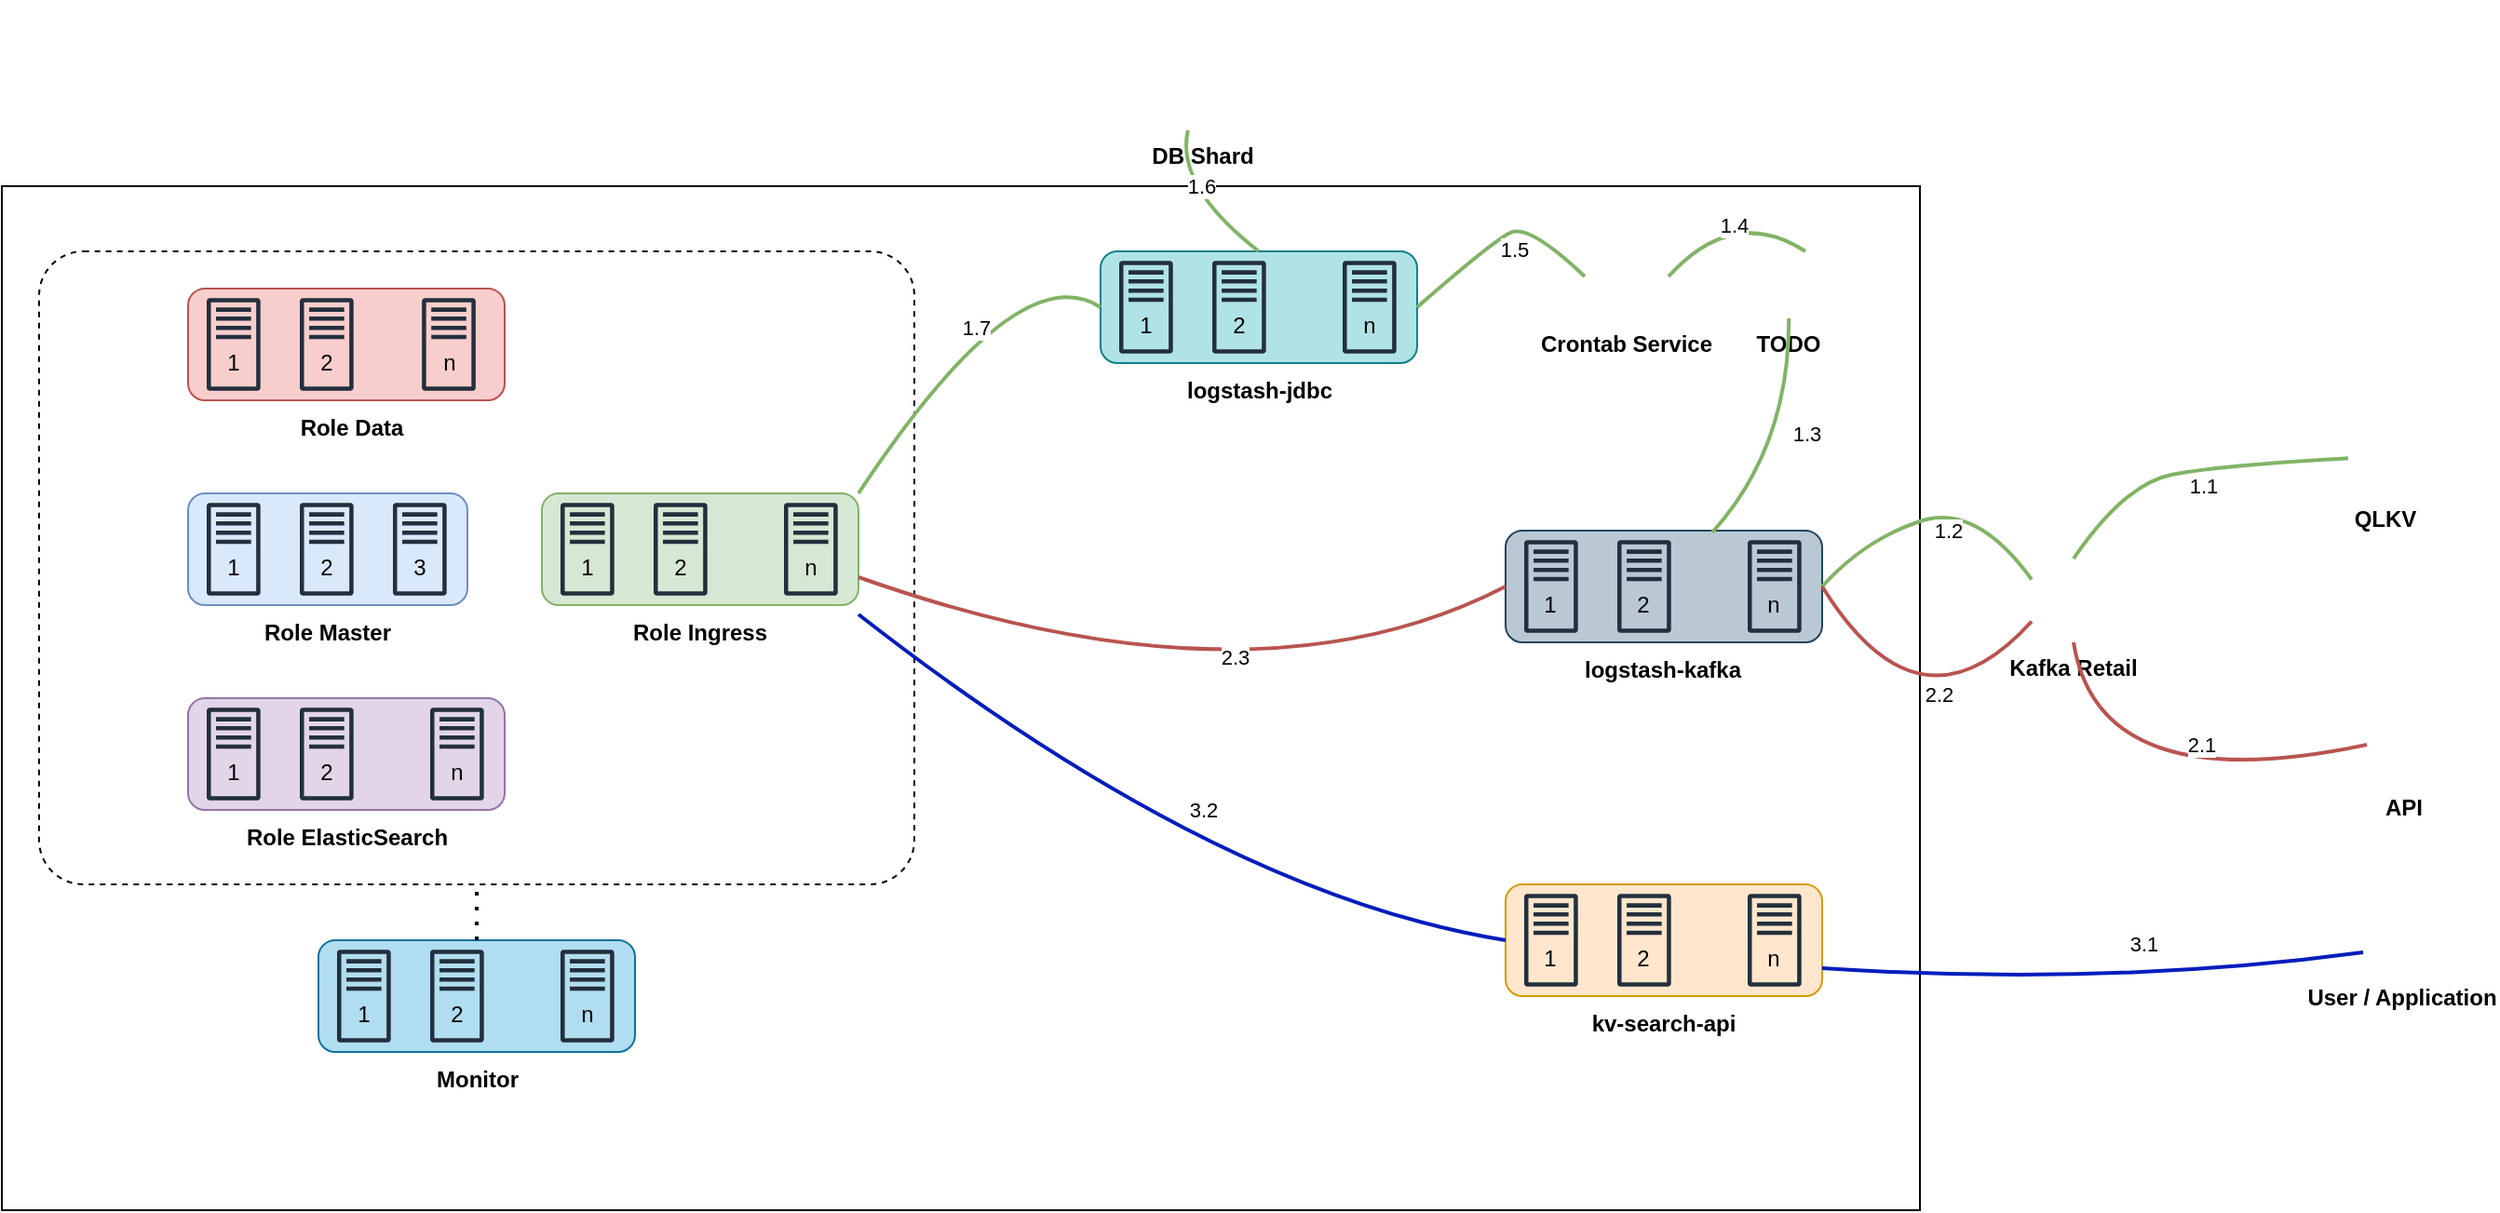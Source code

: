 <mxfile version="24.4.14" type="github" pages="2">
  <diagram name="Infrastructure" id="tSw_nZBupSeZd47YfLvn">
    <mxGraphModel dx="1668" dy="2030" grid="1" gridSize="10" guides="1" tooltips="1" connect="1" arrows="1" fold="1" page="1" pageScale="1" pageWidth="827" pageHeight="1169" math="0" shadow="0">
      <root>
        <mxCell id="0" />
        <mxCell id="1" parent="0" />
        <mxCell id="RZtxnzY7pTyppZoMO2vo-1" value="" style="rounded=0;whiteSpace=wrap;html=1;" vertex="1" parent="1">
          <mxGeometry x="10" y="-1050" width="1030" height="550" as="geometry" />
        </mxCell>
        <mxCell id="KHzdXOkS118kzX2NRqfI-4" value="" style="rounded=1;whiteSpace=wrap;html=1;dashed=1;arcSize=7;" parent="1" vertex="1">
          <mxGeometry x="30" y="-1015" width="470" height="340" as="geometry" />
        </mxCell>
        <mxCell id="8OtFmosBrlprI2sc53SW-31" value="" style="group" parent="1" vertex="1" connectable="0">
          <mxGeometry x="110" y="-995" width="180" height="90" as="geometry" />
        </mxCell>
        <mxCell id="8OtFmosBrlprI2sc53SW-26" value="" style="rounded=1;whiteSpace=wrap;html=1;fillColor=#f8cecc;strokeColor=#b85450;container=0;" parent="8OtFmosBrlprI2sc53SW-31" vertex="1">
          <mxGeometry width="170" height="60" as="geometry" />
        </mxCell>
        <mxCell id="8OtFmosBrlprI2sc53SW-10" value="" style="sketch=0;outlineConnect=0;fontColor=#232F3E;gradientColor=none;fillColor=#232F3D;strokeColor=none;dashed=0;verticalLabelPosition=bottom;verticalAlign=top;align=center;html=1;fontSize=12;fontStyle=0;aspect=fixed;pointerEvents=1;shape=mxgraph.aws4.traditional_server;container=0;" parent="8OtFmosBrlprI2sc53SW-31" vertex="1">
          <mxGeometry x="60" y="5" width="28.85" height="50" as="geometry" />
        </mxCell>
        <mxCell id="8OtFmosBrlprI2sc53SW-18" value="2" style="text;html=1;align=center;verticalAlign=middle;whiteSpace=wrap;rounded=0;container=0;" parent="8OtFmosBrlprI2sc53SW-31" vertex="1">
          <mxGeometry x="62.92" y="25" width="23" height="30" as="geometry" />
        </mxCell>
        <mxCell id="8OtFmosBrlprI2sc53SW-27" value="Role Data" style="text;html=1;align=center;verticalAlign=middle;whiteSpace=wrap;rounded=0;fontStyle=1" parent="8OtFmosBrlprI2sc53SW-31" vertex="1">
          <mxGeometry x="50.0" y="60" width="75.58" height="30" as="geometry" />
        </mxCell>
        <mxCell id="8OtFmosBrlprI2sc53SW-11" value="" style="sketch=0;outlineConnect=0;fontColor=#232F3E;gradientColor=none;fillColor=#232F3D;strokeColor=none;dashed=0;verticalLabelPosition=bottom;verticalAlign=top;align=center;html=1;fontSize=12;fontStyle=0;aspect=fixed;pointerEvents=1;shape=mxgraph.aws4.traditional_server;container=0;" parent="8OtFmosBrlprI2sc53SW-31" vertex="1">
          <mxGeometry x="10" y="5" width="28.85" height="50" as="geometry" />
        </mxCell>
        <mxCell id="8OtFmosBrlprI2sc53SW-12" value="" style="sketch=0;outlineConnect=0;fontColor=#232F3E;gradientColor=none;fillColor=#232F3D;strokeColor=none;dashed=0;verticalLabelPosition=bottom;verticalAlign=top;align=center;html=1;fontSize=12;fontStyle=0;aspect=fixed;pointerEvents=1;shape=mxgraph.aws4.traditional_server;container=0;" parent="8OtFmosBrlprI2sc53SW-31" vertex="1">
          <mxGeometry x="125.58" y="5" width="28.85" height="50" as="geometry" />
        </mxCell>
        <mxCell id="8OtFmosBrlprI2sc53SW-19" value="n" style="text;html=1;align=center;verticalAlign=middle;whiteSpace=wrap;rounded=0;container=0;" parent="8OtFmosBrlprI2sc53SW-31" vertex="1">
          <mxGeometry x="128.5" y="25" width="23" height="30" as="geometry" />
        </mxCell>
        <mxCell id="8OtFmosBrlprI2sc53SW-17" value="1" style="text;html=1;align=center;verticalAlign=middle;whiteSpace=wrap;rounded=0;container=0;" parent="8OtFmosBrlprI2sc53SW-31" vertex="1">
          <mxGeometry x="12.93" y="25" width="23" height="30" as="geometry" />
        </mxCell>
        <mxCell id="8OtFmosBrlprI2sc53SW-33" value="" style="group" parent="1" vertex="1" connectable="0">
          <mxGeometry x="300" y="-885" width="170" height="90" as="geometry" />
        </mxCell>
        <mxCell id="8OtFmosBrlprI2sc53SW-8" value="Role Ingress" style="text;html=1;align=center;verticalAlign=middle;whiteSpace=wrap;rounded=0;fontStyle=1" parent="8OtFmosBrlprI2sc53SW-33" vertex="1">
          <mxGeometry x="47.21" y="60" width="75.58" height="30" as="geometry" />
        </mxCell>
        <mxCell id="8OtFmosBrlprI2sc53SW-7" value="" style="rounded=1;whiteSpace=wrap;html=1;fillColor=#d5e8d4;strokeColor=#82b366;" parent="8OtFmosBrlprI2sc53SW-33" vertex="1">
          <mxGeometry width="170" height="60" as="geometry" />
        </mxCell>
        <mxCell id="8OtFmosBrlprI2sc53SW-1" value="" style="sketch=0;outlineConnect=0;fontColor=#232F3E;gradientColor=none;fillColor=#232F3D;strokeColor=none;dashed=0;verticalLabelPosition=bottom;verticalAlign=top;align=center;html=1;fontSize=12;fontStyle=0;aspect=fixed;pointerEvents=1;shape=mxgraph.aws4.traditional_server;" parent="8OtFmosBrlprI2sc53SW-33" vertex="1">
          <mxGeometry x="10.0" y="5" width="28.85" height="50" as="geometry" />
        </mxCell>
        <mxCell id="8OtFmosBrlprI2sc53SW-3" value="" style="sketch=0;outlineConnect=0;fontColor=#232F3E;gradientColor=none;fillColor=#232F3D;strokeColor=none;dashed=0;verticalLabelPosition=bottom;verticalAlign=top;align=center;html=1;fontSize=12;fontStyle=0;aspect=fixed;pointerEvents=1;shape=mxgraph.aws4.traditional_server;" parent="8OtFmosBrlprI2sc53SW-33" vertex="1">
          <mxGeometry x="60.0" y="5" width="28.85" height="50" as="geometry" />
        </mxCell>
        <mxCell id="8OtFmosBrlprI2sc53SW-4" value="" style="sketch=0;outlineConnect=0;fontColor=#232F3E;gradientColor=none;fillColor=#232F3D;strokeColor=none;dashed=0;verticalLabelPosition=bottom;verticalAlign=top;align=center;html=1;fontSize=12;fontStyle=0;aspect=fixed;pointerEvents=1;shape=mxgraph.aws4.traditional_server;" parent="8OtFmosBrlprI2sc53SW-33" vertex="1">
          <mxGeometry x="130" y="5" width="28.85" height="50" as="geometry" />
        </mxCell>
        <mxCell id="8OtFmosBrlprI2sc53SW-28" value="1" style="text;html=1;align=center;verticalAlign=middle;whiteSpace=wrap;rounded=0;" parent="8OtFmosBrlprI2sc53SW-33" vertex="1">
          <mxGeometry x="12.92" y="25" width="23" height="30" as="geometry" />
        </mxCell>
        <mxCell id="8OtFmosBrlprI2sc53SW-29" value="2" style="text;html=1;align=center;verticalAlign=middle;whiteSpace=wrap;rounded=0;" parent="8OtFmosBrlprI2sc53SW-33" vertex="1">
          <mxGeometry x="62.92" y="25" width="23" height="30" as="geometry" />
        </mxCell>
        <mxCell id="8OtFmosBrlprI2sc53SW-30" value="n" style="text;html=1;align=center;verticalAlign=middle;whiteSpace=wrap;rounded=0;" parent="8OtFmosBrlprI2sc53SW-33" vertex="1">
          <mxGeometry x="132.93" y="25" width="23" height="30" as="geometry" />
        </mxCell>
        <mxCell id="Txqnq7B-p5NhJyi0DV6z-1" value="" style="group" parent="1" vertex="1" connectable="0">
          <mxGeometry x="110" y="-885" width="150" height="90" as="geometry" />
        </mxCell>
        <mxCell id="Txqnq7B-p5NhJyi0DV6z-2" value="Role Master" style="text;html=1;align=center;verticalAlign=middle;whiteSpace=wrap;rounded=0;fontStyle=1" parent="Txqnq7B-p5NhJyi0DV6z-1" vertex="1">
          <mxGeometry x="37.21" y="60" width="75.58" height="30" as="geometry" />
        </mxCell>
        <mxCell id="Txqnq7B-p5NhJyi0DV6z-3" value="" style="rounded=1;whiteSpace=wrap;html=1;fillColor=#dae8fc;strokeColor=#6c8ebf;" parent="Txqnq7B-p5NhJyi0DV6z-1" vertex="1">
          <mxGeometry width="150" height="60" as="geometry" />
        </mxCell>
        <mxCell id="Txqnq7B-p5NhJyi0DV6z-4" value="" style="sketch=0;outlineConnect=0;fontColor=#232F3E;gradientColor=none;fillColor=#232F3D;strokeColor=none;dashed=0;verticalLabelPosition=bottom;verticalAlign=top;align=center;html=1;fontSize=12;fontStyle=0;aspect=fixed;pointerEvents=1;shape=mxgraph.aws4.traditional_server;" parent="Txqnq7B-p5NhJyi0DV6z-1" vertex="1">
          <mxGeometry x="10.0" y="5" width="28.85" height="50" as="geometry" />
        </mxCell>
        <mxCell id="Txqnq7B-p5NhJyi0DV6z-5" value="" style="sketch=0;outlineConnect=0;fontColor=#232F3E;gradientColor=none;fillColor=#232F3D;strokeColor=none;dashed=0;verticalLabelPosition=bottom;verticalAlign=top;align=center;html=1;fontSize=12;fontStyle=0;aspect=fixed;pointerEvents=1;shape=mxgraph.aws4.traditional_server;" parent="Txqnq7B-p5NhJyi0DV6z-1" vertex="1">
          <mxGeometry x="60.0" y="5" width="28.85" height="50" as="geometry" />
        </mxCell>
        <mxCell id="Txqnq7B-p5NhJyi0DV6z-6" value="" style="sketch=0;outlineConnect=0;fontColor=#232F3E;gradientColor=none;fillColor=#232F3D;strokeColor=none;dashed=0;verticalLabelPosition=bottom;verticalAlign=top;align=center;html=1;fontSize=12;fontStyle=0;aspect=fixed;pointerEvents=1;shape=mxgraph.aws4.traditional_server;" parent="Txqnq7B-p5NhJyi0DV6z-1" vertex="1">
          <mxGeometry x="110" y="5" width="28.85" height="50" as="geometry" />
        </mxCell>
        <mxCell id="Txqnq7B-p5NhJyi0DV6z-7" value="1" style="text;html=1;align=center;verticalAlign=middle;whiteSpace=wrap;rounded=0;" parent="Txqnq7B-p5NhJyi0DV6z-1" vertex="1">
          <mxGeometry x="12.92" y="25" width="23" height="30" as="geometry" />
        </mxCell>
        <mxCell id="Txqnq7B-p5NhJyi0DV6z-8" value="2" style="text;html=1;align=center;verticalAlign=middle;whiteSpace=wrap;rounded=0;" parent="Txqnq7B-p5NhJyi0DV6z-1" vertex="1">
          <mxGeometry x="62.92" y="25" width="23" height="30" as="geometry" />
        </mxCell>
        <mxCell id="Txqnq7B-p5NhJyi0DV6z-9" value="3" style="text;html=1;align=center;verticalAlign=middle;whiteSpace=wrap;rounded=0;" parent="Txqnq7B-p5NhJyi0DV6z-1" vertex="1">
          <mxGeometry x="112.93" y="25" width="23" height="30" as="geometry" />
        </mxCell>
        <mxCell id="Txqnq7B-p5NhJyi0DV6z-10" value="" style="group" parent="1" vertex="1" connectable="0">
          <mxGeometry x="110" y="-775" width="170" height="90" as="geometry" />
        </mxCell>
        <mxCell id="Txqnq7B-p5NhJyi0DV6z-11" value="Role ElasticSearch" style="text;html=1;align=center;verticalAlign=middle;whiteSpace=wrap;rounded=0;fontStyle=1" parent="Txqnq7B-p5NhJyi0DV6z-10" vertex="1">
          <mxGeometry x="28.61" y="60" width="112.79" height="30" as="geometry" />
        </mxCell>
        <mxCell id="Txqnq7B-p5NhJyi0DV6z-12" value="" style="rounded=1;whiteSpace=wrap;html=1;fillColor=#e1d5e7;strokeColor=#9673a6;" parent="Txqnq7B-p5NhJyi0DV6z-10" vertex="1">
          <mxGeometry width="170" height="60" as="geometry" />
        </mxCell>
        <mxCell id="Txqnq7B-p5NhJyi0DV6z-13" value="" style="sketch=0;outlineConnect=0;fontColor=#232F3E;gradientColor=none;fillColor=#232F3D;strokeColor=none;dashed=0;verticalLabelPosition=bottom;verticalAlign=top;align=center;html=1;fontSize=12;fontStyle=0;aspect=fixed;pointerEvents=1;shape=mxgraph.aws4.traditional_server;" parent="Txqnq7B-p5NhJyi0DV6z-10" vertex="1">
          <mxGeometry x="10.0" y="5" width="28.85" height="50" as="geometry" />
        </mxCell>
        <mxCell id="Txqnq7B-p5NhJyi0DV6z-14" value="" style="sketch=0;outlineConnect=0;fontColor=#232F3E;gradientColor=none;fillColor=#232F3D;strokeColor=none;dashed=0;verticalLabelPosition=bottom;verticalAlign=top;align=center;html=1;fontSize=12;fontStyle=0;aspect=fixed;pointerEvents=1;shape=mxgraph.aws4.traditional_server;" parent="Txqnq7B-p5NhJyi0DV6z-10" vertex="1">
          <mxGeometry x="60.0" y="5" width="28.85" height="50" as="geometry" />
        </mxCell>
        <mxCell id="Txqnq7B-p5NhJyi0DV6z-15" value="" style="sketch=0;outlineConnect=0;fontColor=#232F3E;gradientColor=none;fillColor=#232F3D;strokeColor=none;dashed=0;verticalLabelPosition=bottom;verticalAlign=top;align=center;html=1;fontSize=12;fontStyle=0;aspect=fixed;pointerEvents=1;shape=mxgraph.aws4.traditional_server;" parent="Txqnq7B-p5NhJyi0DV6z-10" vertex="1">
          <mxGeometry x="130" y="5" width="28.85" height="50" as="geometry" />
        </mxCell>
        <mxCell id="Txqnq7B-p5NhJyi0DV6z-16" value="1" style="text;html=1;align=center;verticalAlign=middle;whiteSpace=wrap;rounded=0;" parent="Txqnq7B-p5NhJyi0DV6z-10" vertex="1">
          <mxGeometry x="12.92" y="25" width="23" height="30" as="geometry" />
        </mxCell>
        <mxCell id="Txqnq7B-p5NhJyi0DV6z-17" value="2" style="text;html=1;align=center;verticalAlign=middle;whiteSpace=wrap;rounded=0;" parent="Txqnq7B-p5NhJyi0DV6z-10" vertex="1">
          <mxGeometry x="62.92" y="25" width="23" height="30" as="geometry" />
        </mxCell>
        <mxCell id="Txqnq7B-p5NhJyi0DV6z-18" value="n" style="text;html=1;align=center;verticalAlign=middle;whiteSpace=wrap;rounded=0;" parent="Txqnq7B-p5NhJyi0DV6z-10" vertex="1">
          <mxGeometry x="132.93" y="25" width="23" height="30" as="geometry" />
        </mxCell>
        <mxCell id="Txqnq7B-p5NhJyi0DV6z-19" value="" style="group" parent="1" vertex="1" connectable="0">
          <mxGeometry x="817.5" y="-675" width="170" height="90" as="geometry" />
        </mxCell>
        <mxCell id="Txqnq7B-p5NhJyi0DV6z-20" value="kv-search-api" style="text;html=1;align=center;verticalAlign=middle;whiteSpace=wrap;rounded=0;fontStyle=1" parent="Txqnq7B-p5NhJyi0DV6z-19" vertex="1">
          <mxGeometry x="43.6" y="60" width="82.79" height="30" as="geometry" />
        </mxCell>
        <mxCell id="Txqnq7B-p5NhJyi0DV6z-21" value="" style="rounded=1;whiteSpace=wrap;html=1;fillColor=#ffe6cc;strokeColor=#d79b00;" parent="Txqnq7B-p5NhJyi0DV6z-19" vertex="1">
          <mxGeometry width="170" height="60" as="geometry" />
        </mxCell>
        <mxCell id="Txqnq7B-p5NhJyi0DV6z-22" value="" style="sketch=0;outlineConnect=0;fontColor=#232F3E;gradientColor=none;fillColor=#232F3D;strokeColor=none;dashed=0;verticalLabelPosition=bottom;verticalAlign=top;align=center;html=1;fontSize=12;fontStyle=0;aspect=fixed;pointerEvents=1;shape=mxgraph.aws4.traditional_server;" parent="Txqnq7B-p5NhJyi0DV6z-19" vertex="1">
          <mxGeometry x="10.0" y="5" width="28.85" height="50" as="geometry" />
        </mxCell>
        <mxCell id="Txqnq7B-p5NhJyi0DV6z-23" value="" style="sketch=0;outlineConnect=0;fontColor=#232F3E;gradientColor=none;fillColor=#232F3D;strokeColor=none;dashed=0;verticalLabelPosition=bottom;verticalAlign=top;align=center;html=1;fontSize=12;fontStyle=0;aspect=fixed;pointerEvents=1;shape=mxgraph.aws4.traditional_server;" parent="Txqnq7B-p5NhJyi0DV6z-19" vertex="1">
          <mxGeometry x="60.0" y="5" width="28.85" height="50" as="geometry" />
        </mxCell>
        <mxCell id="Txqnq7B-p5NhJyi0DV6z-24" value="" style="sketch=0;outlineConnect=0;fontColor=#232F3E;gradientColor=none;fillColor=#232F3D;strokeColor=none;dashed=0;verticalLabelPosition=bottom;verticalAlign=top;align=center;html=1;fontSize=12;fontStyle=0;aspect=fixed;pointerEvents=1;shape=mxgraph.aws4.traditional_server;" parent="Txqnq7B-p5NhJyi0DV6z-19" vertex="1">
          <mxGeometry x="130" y="5" width="28.85" height="50" as="geometry" />
        </mxCell>
        <mxCell id="Txqnq7B-p5NhJyi0DV6z-25" value="1" style="text;html=1;align=center;verticalAlign=middle;whiteSpace=wrap;rounded=0;" parent="Txqnq7B-p5NhJyi0DV6z-19" vertex="1">
          <mxGeometry x="12.92" y="25" width="23" height="30" as="geometry" />
        </mxCell>
        <mxCell id="Txqnq7B-p5NhJyi0DV6z-26" value="2" style="text;html=1;align=center;verticalAlign=middle;whiteSpace=wrap;rounded=0;" parent="Txqnq7B-p5NhJyi0DV6z-19" vertex="1">
          <mxGeometry x="62.92" y="25" width="23" height="30" as="geometry" />
        </mxCell>
        <mxCell id="Txqnq7B-p5NhJyi0DV6z-27" value="n" style="text;html=1;align=center;verticalAlign=middle;whiteSpace=wrap;rounded=0;" parent="Txqnq7B-p5NhJyi0DV6z-19" vertex="1">
          <mxGeometry x="132.93" y="25" width="23" height="30" as="geometry" />
        </mxCell>
        <mxCell id="Txqnq7B-p5NhJyi0DV6z-28" value="" style="group" parent="1" vertex="1" connectable="0">
          <mxGeometry x="600" y="-1015" width="170" height="90" as="geometry" />
        </mxCell>
        <mxCell id="Txqnq7B-p5NhJyi0DV6z-29" value="logstash-jdbc" style="text;html=1;align=center;verticalAlign=middle;whiteSpace=wrap;rounded=0;fontStyle=1" parent="Txqnq7B-p5NhJyi0DV6z-28" vertex="1">
          <mxGeometry x="43.6" y="60" width="82.79" height="30" as="geometry" />
        </mxCell>
        <mxCell id="Txqnq7B-p5NhJyi0DV6z-30" value="" style="rounded=1;whiteSpace=wrap;html=1;fillColor=#b0e3e6;strokeColor=#0e8088;" parent="Txqnq7B-p5NhJyi0DV6z-28" vertex="1">
          <mxGeometry width="170" height="60" as="geometry" />
        </mxCell>
        <mxCell id="Txqnq7B-p5NhJyi0DV6z-31" value="" style="sketch=0;outlineConnect=0;fontColor=#232F3E;gradientColor=none;fillColor=#232F3D;strokeColor=none;dashed=0;verticalLabelPosition=bottom;verticalAlign=top;align=center;html=1;fontSize=12;fontStyle=0;aspect=fixed;pointerEvents=1;shape=mxgraph.aws4.traditional_server;" parent="Txqnq7B-p5NhJyi0DV6z-28" vertex="1">
          <mxGeometry x="10.0" y="5" width="28.85" height="50" as="geometry" />
        </mxCell>
        <mxCell id="Txqnq7B-p5NhJyi0DV6z-32" value="" style="sketch=0;outlineConnect=0;fontColor=#232F3E;gradientColor=none;fillColor=#232F3D;strokeColor=none;dashed=0;verticalLabelPosition=bottom;verticalAlign=top;align=center;html=1;fontSize=12;fontStyle=0;aspect=fixed;pointerEvents=1;shape=mxgraph.aws4.traditional_server;" parent="Txqnq7B-p5NhJyi0DV6z-28" vertex="1">
          <mxGeometry x="60.0" y="5" width="28.85" height="50" as="geometry" />
        </mxCell>
        <mxCell id="Txqnq7B-p5NhJyi0DV6z-33" value="" style="sketch=0;outlineConnect=0;fontColor=#232F3E;gradientColor=none;fillColor=#232F3D;strokeColor=none;dashed=0;verticalLabelPosition=bottom;verticalAlign=top;align=center;html=1;fontSize=12;fontStyle=0;aspect=fixed;pointerEvents=1;shape=mxgraph.aws4.traditional_server;" parent="Txqnq7B-p5NhJyi0DV6z-28" vertex="1">
          <mxGeometry x="130" y="5" width="28.85" height="50" as="geometry" />
        </mxCell>
        <mxCell id="Txqnq7B-p5NhJyi0DV6z-34" value="1" style="text;html=1;align=center;verticalAlign=middle;whiteSpace=wrap;rounded=0;" parent="Txqnq7B-p5NhJyi0DV6z-28" vertex="1">
          <mxGeometry x="12.92" y="25" width="23" height="30" as="geometry" />
        </mxCell>
        <mxCell id="Txqnq7B-p5NhJyi0DV6z-35" value="2" style="text;html=1;align=center;verticalAlign=middle;whiteSpace=wrap;rounded=0;" parent="Txqnq7B-p5NhJyi0DV6z-28" vertex="1">
          <mxGeometry x="62.92" y="25" width="23" height="30" as="geometry" />
        </mxCell>
        <mxCell id="Txqnq7B-p5NhJyi0DV6z-36" value="n" style="text;html=1;align=center;verticalAlign=middle;whiteSpace=wrap;rounded=0;" parent="Txqnq7B-p5NhJyi0DV6z-28" vertex="1">
          <mxGeometry x="132.93" y="25" width="23" height="30" as="geometry" />
        </mxCell>
        <mxCell id="Txqnq7B-p5NhJyi0DV6z-37" value="" style="group" parent="1" vertex="1" connectable="0">
          <mxGeometry x="817.5" y="-865" width="170" height="90" as="geometry" />
        </mxCell>
        <mxCell id="Txqnq7B-p5NhJyi0DV6z-38" value="logstash-kafka" style="text;html=1;align=center;verticalAlign=middle;whiteSpace=wrap;rounded=0;fontStyle=1" parent="Txqnq7B-p5NhJyi0DV6z-37" vertex="1">
          <mxGeometry x="36.8" y="60" width="96.4" height="30" as="geometry" />
        </mxCell>
        <mxCell id="Txqnq7B-p5NhJyi0DV6z-39" value="" style="rounded=1;whiteSpace=wrap;html=1;fillColor=#bac8d3;strokeColor=#23445d;" parent="Txqnq7B-p5NhJyi0DV6z-37" vertex="1">
          <mxGeometry width="170" height="60" as="geometry" />
        </mxCell>
        <mxCell id="Txqnq7B-p5NhJyi0DV6z-40" value="" style="sketch=0;outlineConnect=0;fontColor=#232F3E;gradientColor=none;fillColor=#232F3D;strokeColor=none;dashed=0;verticalLabelPosition=bottom;verticalAlign=top;align=center;html=1;fontSize=12;fontStyle=0;aspect=fixed;pointerEvents=1;shape=mxgraph.aws4.traditional_server;" parent="Txqnq7B-p5NhJyi0DV6z-37" vertex="1">
          <mxGeometry x="10.0" y="5" width="28.85" height="50" as="geometry" />
        </mxCell>
        <mxCell id="Txqnq7B-p5NhJyi0DV6z-41" value="" style="sketch=0;outlineConnect=0;fontColor=#232F3E;gradientColor=none;fillColor=#232F3D;strokeColor=none;dashed=0;verticalLabelPosition=bottom;verticalAlign=top;align=center;html=1;fontSize=12;fontStyle=0;aspect=fixed;pointerEvents=1;shape=mxgraph.aws4.traditional_server;" parent="Txqnq7B-p5NhJyi0DV6z-37" vertex="1">
          <mxGeometry x="60.0" y="5" width="28.85" height="50" as="geometry" />
        </mxCell>
        <mxCell id="Txqnq7B-p5NhJyi0DV6z-42" value="" style="sketch=0;outlineConnect=0;fontColor=#232F3E;gradientColor=none;fillColor=#232F3D;strokeColor=none;dashed=0;verticalLabelPosition=bottom;verticalAlign=top;align=center;html=1;fontSize=12;fontStyle=0;aspect=fixed;pointerEvents=1;shape=mxgraph.aws4.traditional_server;" parent="Txqnq7B-p5NhJyi0DV6z-37" vertex="1">
          <mxGeometry x="130" y="5" width="28.85" height="50" as="geometry" />
        </mxCell>
        <mxCell id="Txqnq7B-p5NhJyi0DV6z-43" value="1" style="text;html=1;align=center;verticalAlign=middle;whiteSpace=wrap;rounded=0;" parent="Txqnq7B-p5NhJyi0DV6z-37" vertex="1">
          <mxGeometry x="12.92" y="25" width="23" height="30" as="geometry" />
        </mxCell>
        <mxCell id="Txqnq7B-p5NhJyi0DV6z-44" value="2" style="text;html=1;align=center;verticalAlign=middle;whiteSpace=wrap;rounded=0;" parent="Txqnq7B-p5NhJyi0DV6z-37" vertex="1">
          <mxGeometry x="62.92" y="25" width="23" height="30" as="geometry" />
        </mxCell>
        <mxCell id="Txqnq7B-p5NhJyi0DV6z-45" value="n" style="text;html=1;align=center;verticalAlign=middle;whiteSpace=wrap;rounded=0;" parent="Txqnq7B-p5NhJyi0DV6z-37" vertex="1">
          <mxGeometry x="132.93" y="25" width="23" height="30" as="geometry" />
        </mxCell>
        <mxCell id="Txqnq7B-p5NhJyi0DV6z-46" value="" style="group" parent="1" vertex="1" connectable="0">
          <mxGeometry x="180" y="-645" width="170" height="90" as="geometry" />
        </mxCell>
        <mxCell id="Txqnq7B-p5NhJyi0DV6z-47" value="Monitor" style="text;html=1;align=center;verticalAlign=middle;whiteSpace=wrap;rounded=0;fontStyle=1" parent="Txqnq7B-p5NhJyi0DV6z-46" vertex="1">
          <mxGeometry x="43.6" y="60" width="82.79" height="30" as="geometry" />
        </mxCell>
        <mxCell id="Txqnq7B-p5NhJyi0DV6z-48" value="" style="rounded=1;whiteSpace=wrap;html=1;fillColor=#b1ddf0;strokeColor=#10739e;" parent="Txqnq7B-p5NhJyi0DV6z-46" vertex="1">
          <mxGeometry width="170" height="60" as="geometry" />
        </mxCell>
        <mxCell id="Txqnq7B-p5NhJyi0DV6z-49" value="" style="sketch=0;outlineConnect=0;fontColor=#232F3E;gradientColor=none;fillColor=#232F3D;strokeColor=none;dashed=0;verticalLabelPosition=bottom;verticalAlign=top;align=center;html=1;fontSize=12;fontStyle=0;aspect=fixed;pointerEvents=1;shape=mxgraph.aws4.traditional_server;" parent="Txqnq7B-p5NhJyi0DV6z-46" vertex="1">
          <mxGeometry x="10.0" y="5" width="28.85" height="50" as="geometry" />
        </mxCell>
        <mxCell id="Txqnq7B-p5NhJyi0DV6z-50" value="" style="sketch=0;outlineConnect=0;fontColor=#232F3E;gradientColor=none;fillColor=#232F3D;strokeColor=none;dashed=0;verticalLabelPosition=bottom;verticalAlign=top;align=center;html=1;fontSize=12;fontStyle=0;aspect=fixed;pointerEvents=1;shape=mxgraph.aws4.traditional_server;" parent="Txqnq7B-p5NhJyi0DV6z-46" vertex="1">
          <mxGeometry x="60.0" y="5" width="28.85" height="50" as="geometry" />
        </mxCell>
        <mxCell id="Txqnq7B-p5NhJyi0DV6z-51" value="" style="sketch=0;outlineConnect=0;fontColor=#232F3E;gradientColor=none;fillColor=#232F3D;strokeColor=none;dashed=0;verticalLabelPosition=bottom;verticalAlign=top;align=center;html=1;fontSize=12;fontStyle=0;aspect=fixed;pointerEvents=1;shape=mxgraph.aws4.traditional_server;" parent="Txqnq7B-p5NhJyi0DV6z-46" vertex="1">
          <mxGeometry x="130" y="5" width="28.85" height="50" as="geometry" />
        </mxCell>
        <mxCell id="Txqnq7B-p5NhJyi0DV6z-52" value="1" style="text;html=1;align=center;verticalAlign=middle;whiteSpace=wrap;rounded=0;" parent="Txqnq7B-p5NhJyi0DV6z-46" vertex="1">
          <mxGeometry x="12.92" y="25" width="23" height="30" as="geometry" />
        </mxCell>
        <mxCell id="Txqnq7B-p5NhJyi0DV6z-53" value="2" style="text;html=1;align=center;verticalAlign=middle;whiteSpace=wrap;rounded=0;" parent="Txqnq7B-p5NhJyi0DV6z-46" vertex="1">
          <mxGeometry x="62.92" y="25" width="23" height="30" as="geometry" />
        </mxCell>
        <mxCell id="Txqnq7B-p5NhJyi0DV6z-54" value="n" style="text;html=1;align=center;verticalAlign=middle;whiteSpace=wrap;rounded=0;" parent="Txqnq7B-p5NhJyi0DV6z-46" vertex="1">
          <mxGeometry x="132.93" y="25" width="23" height="30" as="geometry" />
        </mxCell>
        <mxCell id="KHzdXOkS118kzX2NRqfI-2" value="Kafka Retail" style="shape=image;verticalLabelPosition=bottom;labelBackgroundColor=default;verticalAlign=top;aspect=fixed;imageAspect=0;image=https://www.svgrepo.com/show/353951/kafka-icon.svg;fontStyle=1" parent="1" vertex="1">
          <mxGeometry x="1100" y="-850" width="45" height="45" as="geometry" />
        </mxCell>
        <mxCell id="KHzdXOkS118kzX2NRqfI-3" value="DB Shard" style="shape=image;verticalLabelPosition=bottom;labelBackgroundColor=default;verticalAlign=top;aspect=fixed;imageAspect=0;image=https://www.svgrepo.com/show/303229/microsoft-sql-server-logo.svg;fontStyle=1" parent="1" vertex="1">
          <mxGeometry x="620" y="-1150" width="70" height="70" as="geometry" />
        </mxCell>
        <mxCell id="KHzdXOkS118kzX2NRqfI-6" value="" style="endArrow=none;dashed=1;html=1;dashPattern=1 3;strokeWidth=2;rounded=0;exitX=0.5;exitY=0;exitDx=0;exitDy=0;entryX=0.5;entryY=1;entryDx=0;entryDy=0;" parent="1" source="Txqnq7B-p5NhJyi0DV6z-48" target="KHzdXOkS118kzX2NRqfI-4" edge="1">
          <mxGeometry width="50" height="50" relative="1" as="geometry">
            <mxPoint x="420" y="-575" as="sourcePoint" />
            <mxPoint x="470" y="-625" as="targetPoint" />
          </mxGeometry>
        </mxCell>
        <mxCell id="KHzdXOkS118kzX2NRqfI-8" value="User / Application" style="shape=image;verticalLabelPosition=bottom;labelBackgroundColor=default;verticalAlign=top;aspect=fixed;imageAspect=0;image=https://icons.veryicon.com/png/o/internet--web/prejudice/user-128.png;fontStyle=1" parent="1" vertex="1">
          <mxGeometry x="1278" y="-670" width="42" height="42" as="geometry" />
        </mxCell>
        <mxCell id="km6JIBvCDGAu3UTQly0Q-1" value="" style="shape=image;verticalLabelPosition=bottom;labelBackgroundColor=default;verticalAlign=top;aspect=fixed;imageAspect=0;image=https://static-00.iconduck.com/assets.00/elasticsearch-icon-1839x2048-s0i8mk51.png;" parent="1" vertex="1">
          <mxGeometry x="460" y="-1010" width="35.94" height="40" as="geometry" />
        </mxCell>
        <mxCell id="ENAhx03LsKg27Tk2QiRz-2" value="QLKV" style="shape=image;verticalLabelPosition=bottom;labelBackgroundColor=default;verticalAlign=top;aspect=fixed;imageAspect=0;image=https://cdn-icons-png.flaticon.com/512/4269/4269480.png;fontStyle=1" vertex="1" parent="1">
          <mxGeometry x="1270" y="-925" width="40" height="40" as="geometry" />
        </mxCell>
        <mxCell id="ENAhx03LsKg27Tk2QiRz-4" value="API" style="shape=image;verticalLabelPosition=bottom;labelBackgroundColor=default;verticalAlign=top;aspect=fixed;imageAspect=0;image=https://cdn-icons-png.flaticon.com/512/4269/4269480.png;fontStyle=1" vertex="1" parent="1">
          <mxGeometry x="1280" y="-770" width="40" height="40" as="geometry" />
        </mxCell>
        <mxCell id="ENAhx03LsKg27Tk2QiRz-5" value="Crontab Service" style="shape=image;verticalLabelPosition=bottom;labelBackgroundColor=default;verticalAlign=top;aspect=fixed;imageAspect=0;image=https://static-00.iconduck.com/assets.00/cronjob-icon-256x256-vjv1rud6.png;fontStyle=1" vertex="1" parent="1">
          <mxGeometry x="860" y="-1024" width="45" height="45" as="geometry" />
        </mxCell>
        <mxCell id="ENAhx03LsKg27Tk2QiRz-6" value="TODO" style="shape=image;verticalLabelPosition=bottom;labelBackgroundColor=default;verticalAlign=top;aspect=fixed;imageAspect=0;image=https://cdn-icons-png.flaticon.com/512/124/124837.png;fontStyle=1" vertex="1" parent="1">
          <mxGeometry x="951.5" y="-1015" width="36" height="36" as="geometry" />
        </mxCell>
        <mxCell id="ENAhx03LsKg27Tk2QiRz-8" value="" style="curved=1;endArrow=none;html=1;rounded=0;endFill=0;exitX=0.5;exitY=0;exitDx=0;exitDy=0;fillColor=#d5e8d4;strokeColor=#82b366;strokeWidth=2;" edge="1" parent="1" source="KHzdXOkS118kzX2NRqfI-2" target="ENAhx03LsKg27Tk2QiRz-2">
          <mxGeometry width="50" height="50" relative="1" as="geometry">
            <mxPoint x="1070" y="-780" as="sourcePoint" />
            <mxPoint x="1120" y="-830" as="targetPoint" />
            <Array as="points">
              <mxPoint x="1150" y="-890" />
              <mxPoint x="1200" y="-900" />
            </Array>
          </mxGeometry>
        </mxCell>
        <mxCell id="ENAhx03LsKg27Tk2QiRz-10" value="1.1" style="edgeLabel;html=1;align=center;verticalAlign=middle;resizable=0;points=[];" vertex="1" connectable="0" parent="ENAhx03LsKg27Tk2QiRz-8">
          <mxGeometry x="0.057" y="-9" relative="1" as="geometry">
            <mxPoint as="offset" />
          </mxGeometry>
        </mxCell>
        <mxCell id="ENAhx03LsKg27Tk2QiRz-13" value="" style="curved=1;endArrow=none;html=1;rounded=0;endFill=0;exitX=1;exitY=0.5;exitDx=0;exitDy=0;fillColor=#d5e8d4;strokeColor=#82b366;strokeWidth=2;entryX=0;entryY=0.25;entryDx=0;entryDy=0;" edge="1" parent="1" source="Txqnq7B-p5NhJyi0DV6z-39" target="KHzdXOkS118kzX2NRqfI-2">
          <mxGeometry width="50" height="50" relative="1" as="geometry">
            <mxPoint x="878.5" y="-873" as="sourcePoint" />
            <mxPoint x="1015.5" y="-950" as="targetPoint" />
            <Array as="points">
              <mxPoint x="1010" y="-860" />
              <mxPoint x="1070" y="-880" />
            </Array>
          </mxGeometry>
        </mxCell>
        <mxCell id="ENAhx03LsKg27Tk2QiRz-14" value="1.2" style="edgeLabel;html=1;align=center;verticalAlign=middle;resizable=0;points=[];" vertex="1" connectable="0" parent="ENAhx03LsKg27Tk2QiRz-13">
          <mxGeometry x="0.057" y="-9" relative="1" as="geometry">
            <mxPoint as="offset" />
          </mxGeometry>
        </mxCell>
        <mxCell id="ENAhx03LsKg27Tk2QiRz-15" value="" style="curved=1;endArrow=none;html=1;rounded=0;endFill=0;fillColor=#d5e8d4;strokeColor=#82b366;strokeWidth=2;exitX=0.653;exitY=0.015;exitDx=0;exitDy=0;exitPerimeter=0;" edge="1" parent="1" source="Txqnq7B-p5NhJyi0DV6z-39" target="ENAhx03LsKg27Tk2QiRz-6">
          <mxGeometry width="50" height="50" relative="1" as="geometry">
            <mxPoint x="955" y="-855" as="sourcePoint" />
            <mxPoint x="1030" y="-959" as="targetPoint" />
            <Array as="points">
              <mxPoint x="970" y="-910" />
            </Array>
          </mxGeometry>
        </mxCell>
        <mxCell id="ENAhx03LsKg27Tk2QiRz-16" value="1.3" style="edgeLabel;html=1;align=center;verticalAlign=middle;resizable=0;points=[];" vertex="1" connectable="0" parent="ENAhx03LsKg27Tk2QiRz-15">
          <mxGeometry x="0.057" y="-9" relative="1" as="geometry">
            <mxPoint as="offset" />
          </mxGeometry>
        </mxCell>
        <mxCell id="ENAhx03LsKg27Tk2QiRz-17" value="" style="curved=1;endArrow=none;html=1;rounded=0;endFill=0;fillColor=#d5e8d4;strokeColor=#82b366;strokeWidth=2;entryX=1;entryY=0.5;entryDx=0;entryDy=0;exitX=0.75;exitY=0;exitDx=0;exitDy=0;" edge="1" parent="1" source="ENAhx03LsKg27Tk2QiRz-6" target="ENAhx03LsKg27Tk2QiRz-5">
          <mxGeometry width="50" height="50" relative="1" as="geometry">
            <mxPoint x="1008" y="-961" as="sourcePoint" />
            <mxPoint x="1012" y="-1080" as="targetPoint" />
            <Array as="points">
              <mxPoint x="940" y="-1040" />
            </Array>
          </mxGeometry>
        </mxCell>
        <mxCell id="ENAhx03LsKg27Tk2QiRz-18" value="1.4" style="edgeLabel;html=1;align=center;verticalAlign=middle;resizable=0;points=[];" vertex="1" connectable="0" parent="ENAhx03LsKg27Tk2QiRz-17">
          <mxGeometry x="0.057" y="-9" relative="1" as="geometry">
            <mxPoint x="11" y="12" as="offset" />
          </mxGeometry>
        </mxCell>
        <mxCell id="ENAhx03LsKg27Tk2QiRz-19" value="" style="curved=1;endArrow=none;html=1;rounded=0;endFill=0;fillColor=#d5e8d4;strokeColor=#82b366;strokeWidth=2;entryX=0;entryY=0.5;entryDx=0;entryDy=0;exitX=1;exitY=0.5;exitDx=0;exitDy=0;" edge="1" parent="1" source="Txqnq7B-p5NhJyi0DV6z-30" target="ENAhx03LsKg27Tk2QiRz-5">
          <mxGeometry width="50" height="50" relative="1" as="geometry">
            <mxPoint x="764.5" y="-1020" as="sourcePoint" />
            <mxPoint x="757.5" y="-1120" as="targetPoint" />
            <Array as="points">
              <mxPoint x="810" y="-1020" />
              <mxPoint x="830" y="-1030" />
            </Array>
          </mxGeometry>
        </mxCell>
        <mxCell id="ENAhx03LsKg27Tk2QiRz-20" value="1.5" style="edgeLabel;html=1;align=center;verticalAlign=middle;resizable=0;points=[];" vertex="1" connectable="0" parent="ENAhx03LsKg27Tk2QiRz-19">
          <mxGeometry x="0.057" y="-9" relative="1" as="geometry">
            <mxPoint as="offset" />
          </mxGeometry>
        </mxCell>
        <mxCell id="ENAhx03LsKg27Tk2QiRz-21" value="" style="curved=1;endArrow=none;html=1;rounded=0;endFill=0;fillColor=#d5e8d4;strokeColor=#82b366;strokeWidth=2;exitX=0.5;exitY=0;exitDx=0;exitDy=0;" edge="1" parent="1" source="Txqnq7B-p5NhJyi0DV6z-30" target="KHzdXOkS118kzX2NRqfI-3">
          <mxGeometry width="50" height="50" relative="1" as="geometry">
            <mxPoint x="725" y="-1005" as="sourcePoint" />
            <mxPoint x="845" y="-1105" as="targetPoint" />
            <Array as="points">
              <mxPoint x="640" y="-1050" />
            </Array>
          </mxGeometry>
        </mxCell>
        <mxCell id="ENAhx03LsKg27Tk2QiRz-22" value="1.6" style="edgeLabel;html=1;align=center;verticalAlign=middle;resizable=0;points=[];" vertex="1" connectable="0" parent="ENAhx03LsKg27Tk2QiRz-21">
          <mxGeometry x="0.057" y="-9" relative="1" as="geometry">
            <mxPoint as="offset" />
          </mxGeometry>
        </mxCell>
        <mxCell id="ENAhx03LsKg27Tk2QiRz-23" value="" style="curved=1;endArrow=none;html=1;rounded=0;endFill=0;fillColor=#d5e8d4;strokeColor=#82b366;strokeWidth=2;exitX=0;exitY=0.5;exitDx=0;exitDy=0;entryX=1;entryY=0;entryDx=0;entryDy=0;" edge="1" parent="1" source="Txqnq7B-p5NhJyi0DV6z-30" target="8OtFmosBrlprI2sc53SW-7">
          <mxGeometry width="50" height="50" relative="1" as="geometry">
            <mxPoint x="630" y="-979" as="sourcePoint" />
            <mxPoint x="525" y="-1044" as="targetPoint" />
            <Array as="points">
              <mxPoint x="555" y="-1014" />
            </Array>
          </mxGeometry>
        </mxCell>
        <mxCell id="ENAhx03LsKg27Tk2QiRz-24" value="1.7" style="edgeLabel;html=1;align=center;verticalAlign=middle;resizable=0;points=[];" vertex="1" connectable="0" parent="ENAhx03LsKg27Tk2QiRz-23">
          <mxGeometry x="0.057" y="-9" relative="1" as="geometry">
            <mxPoint x="16" y="-2" as="offset" />
          </mxGeometry>
        </mxCell>
        <mxCell id="ENAhx03LsKg27Tk2QiRz-25" value="" style="curved=1;endArrow=none;html=1;rounded=0;endFill=0;exitX=0.5;exitY=1;exitDx=0;exitDy=0;fillColor=#f8cecc;strokeColor=#b85450;strokeWidth=2;entryX=0;entryY=0.5;entryDx=0;entryDy=0;" edge="1" parent="1" source="KHzdXOkS118kzX2NRqfI-2" target="ENAhx03LsKg27Tk2QiRz-4">
          <mxGeometry width="50" height="50" relative="1" as="geometry">
            <mxPoint x="1059" y="-659.5" as="sourcePoint" />
            <mxPoint x="1186" y="-730.5" as="targetPoint" />
            <Array as="points">
              <mxPoint x="1136" y="-719.5" />
            </Array>
          </mxGeometry>
        </mxCell>
        <mxCell id="ENAhx03LsKg27Tk2QiRz-26" value="2.1" style="edgeLabel;html=1;align=center;verticalAlign=middle;resizable=0;points=[];" vertex="1" connectable="0" parent="ENAhx03LsKg27Tk2QiRz-25">
          <mxGeometry x="0.057" y="-9" relative="1" as="geometry">
            <mxPoint x="17" y="-32" as="offset" />
          </mxGeometry>
        </mxCell>
        <mxCell id="ENAhx03LsKg27Tk2QiRz-27" value="" style="curved=1;endArrow=none;html=1;rounded=0;endFill=0;exitX=1;exitY=0.5;exitDx=0;exitDy=0;fillColor=#f8cecc;strokeColor=#b85450;strokeWidth=2;entryX=0;entryY=0.75;entryDx=0;entryDy=0;" edge="1" parent="1" source="Txqnq7B-p5NhJyi0DV6z-39" target="KHzdXOkS118kzX2NRqfI-2">
          <mxGeometry width="50" height="50" relative="1" as="geometry">
            <mxPoint x="1010" y="-752.75" as="sourcePoint" />
            <mxPoint x="1187" y="-677.75" as="targetPoint" />
            <Array as="points">
              <mxPoint x="1040" y="-750" />
            </Array>
          </mxGeometry>
        </mxCell>
        <mxCell id="ENAhx03LsKg27Tk2QiRz-33" value="2.2" style="edgeLabel;html=1;align=center;verticalAlign=middle;resizable=0;points=[];" vertex="1" connectable="0" parent="ENAhx03LsKg27Tk2QiRz-27">
          <mxGeometry x="0.437" relative="1" as="geometry">
            <mxPoint x="-14" as="offset" />
          </mxGeometry>
        </mxCell>
        <mxCell id="ENAhx03LsKg27Tk2QiRz-30" value="" style="curved=1;endArrow=none;html=1;rounded=0;endFill=0;fillColor=#f8cecc;strokeColor=#b85450;strokeWidth=2;entryX=0;entryY=0.5;entryDx=0;entryDy=0;" edge="1" parent="1" target="Txqnq7B-p5NhJyi0DV6z-39">
          <mxGeometry width="50" height="50" relative="1" as="geometry">
            <mxPoint x="470" y="-840" as="sourcePoint" />
            <mxPoint x="742" y="-831" as="targetPoint" />
            <Array as="points">
              <mxPoint x="682" y="-765" />
            </Array>
          </mxGeometry>
        </mxCell>
        <mxCell id="ENAhx03LsKg27Tk2QiRz-31" value="2.3" style="edgeLabel;html=1;align=center;verticalAlign=middle;resizable=0;points=[];" vertex="1" connectable="0" parent="ENAhx03LsKg27Tk2QiRz-30">
          <mxGeometry x="0.057" y="-9" relative="1" as="geometry">
            <mxPoint x="17" y="-32" as="offset" />
          </mxGeometry>
        </mxCell>
        <mxCell id="ENAhx03LsKg27Tk2QiRz-34" value="" style="curved=1;endArrow=none;html=1;rounded=0;endFill=0;exitX=1;exitY=0.75;exitDx=0;exitDy=0;fillColor=#0050ef;strokeColor=#001DBC;strokeWidth=2;entryX=0;entryY=0.75;entryDx=0;entryDy=0;" edge="1" parent="1" source="Txqnq7B-p5NhJyi0DV6z-21" target="KHzdXOkS118kzX2NRqfI-8">
          <mxGeometry width="50" height="50" relative="1" as="geometry">
            <mxPoint x="1044" y="-660" as="sourcePoint" />
            <mxPoint x="1201" y="-605" as="targetPoint" />
            <Array as="points">
              <mxPoint x="1140" y="-620" />
            </Array>
          </mxGeometry>
        </mxCell>
        <mxCell id="ENAhx03LsKg27Tk2QiRz-35" value="3.1" style="edgeLabel;html=1;align=center;verticalAlign=middle;resizable=0;points=[];" vertex="1" connectable="0" parent="ENAhx03LsKg27Tk2QiRz-34">
          <mxGeometry x="0.057" y="-9" relative="1" as="geometry">
            <mxPoint x="17" y="-32" as="offset" />
          </mxGeometry>
        </mxCell>
        <mxCell id="ENAhx03LsKg27Tk2QiRz-36" value="" style="curved=1;endArrow=none;html=1;rounded=0;endFill=0;fillColor=#0050ef;strokeColor=#001DBC;strokeWidth=2;entryX=0;entryY=0.5;entryDx=0;entryDy=0;" edge="1" parent="1" target="Txqnq7B-p5NhJyi0DV6z-21">
          <mxGeometry width="50" height="50" relative="1" as="geometry">
            <mxPoint x="470" y="-820" as="sourcePoint" />
            <mxPoint x="810" y="-738" as="targetPoint" />
            <Array as="points">
              <mxPoint x="662" y="-670" />
            </Array>
          </mxGeometry>
        </mxCell>
        <mxCell id="ENAhx03LsKg27Tk2QiRz-37" value="3.2" style="edgeLabel;html=1;align=center;verticalAlign=middle;resizable=0;points=[];" vertex="1" connectable="0" parent="ENAhx03LsKg27Tk2QiRz-36">
          <mxGeometry x="0.057" y="-9" relative="1" as="geometry">
            <mxPoint x="23" y="-33" as="offset" />
          </mxGeometry>
        </mxCell>
        <mxCell id="RZtxnzY7pTyppZoMO2vo-3" value="" style="shape=image;verticalLabelPosition=bottom;labelBackgroundColor=default;verticalAlign=top;aspect=fixed;imageAspect=0;image=https://raw.githubusercontent.com/docker-library/docs/471fa6e4cb58062ccbf91afc111980f9c7004981/swarm/logo.png;" vertex="1" parent="1">
          <mxGeometry x="10" y="-590.23" width="108.45" height="90.23" as="geometry" />
        </mxCell>
      </root>
    </mxGraphModel>
  </diagram>
  <diagram id="E2l46ds0WWk40K14ZQXf" name="Deploy Flow">
    <mxGraphModel dx="1418" dy="732" grid="1" gridSize="10" guides="1" tooltips="1" connect="1" arrows="1" fold="1" page="1" pageScale="1" pageWidth="827" pageHeight="1169" math="0" shadow="0">
      <root>
        <mxCell id="0" />
        <mxCell id="1" parent="0" />
        <mxCell id="9WNQ_TYWTs4sEErRZD0r-100" value="" style="rounded=1;whiteSpace=wrap;html=1;glass=0;shadow=1;sketch=1;curveFitting=1;jiggle=2;" vertex="1" parent="1">
          <mxGeometry x="560" y="180" width="130" height="50" as="geometry" />
        </mxCell>
        <mxCell id="9WNQ_TYWTs4sEErRZD0r-31" value="" style="rounded=1;whiteSpace=wrap;html=1;fillColor=#d0cee2;strokeColor=#56517e;" vertex="1" parent="1">
          <mxGeometry x="40" y="270" width="400" height="40" as="geometry" />
        </mxCell>
        <mxCell id="9WNQ_TYWTs4sEErRZD0r-32" value="" style="shape=image;verticalLabelPosition=bottom;labelBackgroundColor=default;verticalAlign=top;aspect=fixed;imageAspect=0;image=https://static-00.iconduck.com/assets.00/ansible-icon-2048x2048-mc4z634w.png;" vertex="1" parent="1">
          <mxGeometry y="270" width="40" height="40" as="geometry" />
        </mxCell>
        <UserObject label="playbook-retail-install-docker-swarm.yaml" link="playbook-retail-install-docker-swarm.yaml" id="9WNQ_TYWTs4sEErRZD0r-35">
          <mxCell style="text;whiteSpace=wrap;fontSize=20;labelBorderColor=none;textShadow=0;labelBackgroundColor=none;fontColor=default;spacingLeft=11;" vertex="1" parent="1">
            <mxGeometry x="50" y="270" width="390" height="40" as="geometry" />
          </mxCell>
        </UserObject>
        <mxCell id="9WNQ_TYWTs4sEErRZD0r-36" value="" style="shape=image;verticalLabelPosition=bottom;labelBackgroundColor=default;verticalAlign=top;aspect=fixed;imageAspect=0;image=https://cdn-icons-png.flaticon.com/512/9679/9679207.png;" vertex="1" parent="1">
          <mxGeometry x="40" y="320" width="20" height="20" as="geometry" />
        </mxCell>
        <mxCell id="9WNQ_TYWTs4sEErRZD0r-39" value="advertise_addr=enp0s8" style="text;html=1;align=left;verticalAlign=middle;whiteSpace=wrap;rounded=0;fillColor=#f5f5f5;fontColor=#333333;strokeColor=#666666;spacingLeft=3;fontSize=12;" vertex="1" parent="1">
          <mxGeometry x="70" y="315" width="210" height="25" as="geometry" />
        </mxCell>
        <mxCell id="9WNQ_TYWTs4sEErRZD0r-43" value="" style="shape=image;verticalLabelPosition=bottom;labelBackgroundColor=default;verticalAlign=top;aspect=fixed;imageAspect=0;image=https://cdn-icons-png.flaticon.com/512/9679/9679207.png;" vertex="1" parent="1">
          <mxGeometry x="40" y="355" width="20" height="20" as="geometry" />
        </mxCell>
        <mxCell id="9WNQ_TYWTs4sEErRZD0r-44" value="manager_group=retail-search-leader" style="text;html=1;align=left;verticalAlign=middle;whiteSpace=wrap;rounded=0;fillColor=#dae8fc;strokeColor=#6c8ebf;spacingLeft=3;fontSize=12;" vertex="1" parent="1">
          <mxGeometry x="70" y="350" width="210" height="25" as="geometry" />
        </mxCell>
        <mxCell id="9WNQ_TYWTs4sEErRZD0r-45" value="" style="shape=image;verticalLabelPosition=bottom;labelBackgroundColor=default;verticalAlign=top;aspect=fixed;imageAspect=0;image=https://cdn-icons-png.flaticon.com/512/9679/9679207.png;" vertex="1" parent="1">
          <mxGeometry x="40" y="395" width="20" height="20" as="geometry" />
        </mxCell>
        <mxCell id="9WNQ_TYWTs4sEErRZD0r-46" value="worker_group=retail-search-worker" style="text;html=1;align=left;verticalAlign=middle;whiteSpace=wrap;rounded=0;fillColor=#d5e8d4;strokeColor=#82b366;spacingLeft=3;fontSize=12;" vertex="1" parent="1">
          <mxGeometry x="70" y="390" width="210" height="25" as="geometry" />
        </mxCell>
        <mxCell id="9WNQ_TYWTs4sEErRZD0r-47" value="" style="rounded=1;whiteSpace=wrap;html=1;fillColor=#fad7ac;strokeColor=#b46504;" vertex="1" parent="1">
          <mxGeometry x="40" y="460" width="400" height="40" as="geometry" />
        </mxCell>
        <mxCell id="9WNQ_TYWTs4sEErRZD0r-48" value="" style="shape=image;verticalLabelPosition=bottom;labelBackgroundColor=default;verticalAlign=top;aspect=fixed;imageAspect=0;image=https://static-00.iconduck.com/assets.00/ansible-icon-2048x2048-mc4z634w.png;" vertex="1" parent="1">
          <mxGeometry y="460" width="40" height="40" as="geometry" />
        </mxCell>
        <UserObject label="playbook-retail-install-retail-search.yaml" link="playbook-retail-install-docker-swarm.yaml" id="9WNQ_TYWTs4sEErRZD0r-49">
          <mxCell style="text;whiteSpace=wrap;fontSize=20;labelBorderColor=none;textShadow=0;labelBackgroundColor=none;fontColor=default;spacingLeft=11;" vertex="1" parent="1">
            <mxGeometry x="50" y="460" width="370" height="40" as="geometry" />
          </mxCell>
        </UserObject>
        <mxCell id="9WNQ_TYWTs4sEErRZD0r-50" value="" style="shape=image;verticalLabelPosition=bottom;labelBackgroundColor=default;verticalAlign=top;aspect=fixed;imageAspect=0;image=https://cdn-icons-png.flaticon.com/512/9679/9679207.png;" vertex="1" parent="1">
          <mxGeometry x="40" y="510" width="20" height="20" as="geometry" />
        </mxCell>
        <mxCell id="9WNQ_TYWTs4sEErRZD0r-51" value="Role Default Var" style="text;html=1;align=left;verticalAlign=middle;whiteSpace=wrap;rounded=0;fillColor=#f5f5f5;fontColor=#333333;strokeColor=#666666;spacingLeft=3;fontSize=12;" vertex="1" parent="1">
          <mxGeometry x="70" y="505" width="210" height="25" as="geometry" />
        </mxCell>
        <mxCell id="9WNQ_TYWTs4sEErRZD0r-56" value="" style="shape=image;verticalLabelPosition=bottom;labelBackgroundColor=default;verticalAlign=top;aspect=fixed;imageAspect=0;image=https://uxwing.com/wp-content/themes/uxwing/download/e-commerce-currency-shopping/tag-label-red-icon.png;" vertex="1" parent="1">
          <mxGeometry x="40" y="540" width="25.5" height="25.5" as="geometry" />
        </mxCell>
        <mxCell id="9WNQ_TYWTs4sEErRZD0r-58" value="--skip-tags deploy" style="text;html=1;align=left;verticalAlign=middle;whiteSpace=wrap;rounded=0;fillColor=#e51400;strokeColor=#B20000;spacingLeft=3;fontSize=12;fontColor=#ffffff;" vertex="1" parent="1">
          <mxGeometry x="70" y="540" width="210" height="25" as="geometry" />
        </mxCell>
        <mxCell id="9WNQ_TYWTs4sEErRZD0r-59" value="" style="rounded=1;whiteSpace=wrap;html=1;fillColor=#b0e3e6;strokeColor=#0e8088;" vertex="1" parent="1">
          <mxGeometry x="40" y="610" width="400" height="40" as="geometry" />
        </mxCell>
        <mxCell id="9WNQ_TYWTs4sEErRZD0r-60" value="" style="shape=image;verticalLabelPosition=bottom;labelBackgroundColor=default;verticalAlign=top;aspect=fixed;imageAspect=0;image=https://static-00.iconduck.com/assets.00/ansible-icon-2048x2048-mc4z634w.png;" vertex="1" parent="1">
          <mxGeometry y="610" width="40" height="40" as="geometry" />
        </mxCell>
        <UserObject label="playbook-retail-install-retail-search.yaml" link="playbook-retail-install-docker-swarm.yaml" id="9WNQ_TYWTs4sEErRZD0r-61">
          <mxCell style="text;whiteSpace=wrap;fontSize=20;labelBorderColor=none;textShadow=0;labelBackgroundColor=none;fontColor=default;spacingLeft=11;" vertex="1" parent="1">
            <mxGeometry x="50" y="610" width="370" height="40" as="geometry" />
          </mxCell>
        </UserObject>
        <mxCell id="9WNQ_TYWTs4sEErRZD0r-62" value="" style="shape=image;verticalLabelPosition=bottom;labelBackgroundColor=default;verticalAlign=top;aspect=fixed;imageAspect=0;image=https://cdn-icons-png.flaticon.com/512/9679/9679207.png;" vertex="1" parent="1">
          <mxGeometry x="40" y="660" width="20" height="20" as="geometry" />
        </mxCell>
        <mxCell id="9WNQ_TYWTs4sEErRZD0r-63" value="Role Default Var" style="text;html=1;align=left;verticalAlign=middle;whiteSpace=wrap;rounded=0;fillColor=#f5f5f5;fontColor=#333333;strokeColor=#666666;spacingLeft=3;fontSize=12;" vertex="1" parent="1">
          <mxGeometry x="70" y="655" width="210" height="25" as="geometry" />
        </mxCell>
        <mxCell id="9WNQ_TYWTs4sEErRZD0r-64" value="" style="shape=image;verticalLabelPosition=bottom;labelBackgroundColor=default;verticalAlign=top;aspect=fixed;imageAspect=0;image=https://uxwing.com/wp-content/themes/uxwing/download/e-commerce-currency-shopping/tag-label-red-icon.png;fontColor=#FFFFFF;" vertex="1" parent="1">
          <mxGeometry x="40" y="690" width="25.5" height="25.5" as="geometry" />
        </mxCell>
        <mxCell id="9WNQ_TYWTs4sEErRZD0r-65" value="-t elasticsearch" style="text;html=1;align=left;verticalAlign=middle;whiteSpace=wrap;rounded=0;fillColor=#e51400;strokeColor=#B20000;spacingLeft=3;fontSize=12;fontColor=#FFFFFF;fontStyle=1" vertex="1" parent="1">
          <mxGeometry x="70" y="690" width="210" height="25" as="geometry" />
        </mxCell>
        <mxCell id="9WNQ_TYWTs4sEErRZD0r-71" value="" style="shape=image;verticalLabelPosition=bottom;labelBackgroundColor=default;verticalAlign=top;aspect=fixed;imageAspect=0;image=https://uxwing.com/wp-content/themes/uxwing/download/e-commerce-currency-shopping/tag-label-red-icon.png;fontColor=#FFFFFF;" vertex="1" parent="1">
          <mxGeometry x="40" y="730" width="25.5" height="25.5" as="geometry" />
        </mxCell>
        <mxCell id="9WNQ_TYWTs4sEErRZD0r-72" value="-t logstash-kafka" style="text;html=1;align=left;verticalAlign=middle;whiteSpace=wrap;rounded=0;fillColor=#fa6800;strokeColor=#C73500;spacingLeft=3;fontSize=12;fontColor=#FFFFFF;fontStyle=1" vertex="1" parent="1">
          <mxGeometry x="70" y="730" width="210" height="25" as="geometry" />
        </mxCell>
        <mxCell id="9WNQ_TYWTs4sEErRZD0r-74" value="" style="shape=image;verticalLabelPosition=bottom;labelBackgroundColor=default;verticalAlign=top;aspect=fixed;imageAspect=0;image=https://uxwing.com/wp-content/themes/uxwing/download/e-commerce-currency-shopping/tag-label-red-icon.png;fontColor=#FFFFFF;" vertex="1" parent="1">
          <mxGeometry x="40" y="770" width="25.5" height="25.5" as="geometry" />
        </mxCell>
        <mxCell id="9WNQ_TYWTs4sEErRZD0r-75" value="-t logstash-jdbc" style="text;html=1;align=left;verticalAlign=middle;whiteSpace=wrap;rounded=0;fillColor=#f0a30a;strokeColor=#BD7000;spacingLeft=3;fontSize=12;fontColor=#FFFFFF;fontStyle=1" vertex="1" parent="1">
          <mxGeometry x="70" y="770" width="210" height="25" as="geometry" />
        </mxCell>
        <mxCell id="9WNQ_TYWTs4sEErRZD0r-76" value="" style="shape=image;verticalLabelPosition=bottom;labelBackgroundColor=default;verticalAlign=top;aspect=fixed;imageAspect=0;image=https://uxwing.com/wp-content/themes/uxwing/download/e-commerce-currency-shopping/tag-label-red-icon.png;fontColor=#FFFFFF;" vertex="1" parent="1">
          <mxGeometry x="40" y="810" width="25.5" height="25.5" as="geometry" />
        </mxCell>
        <mxCell id="9WNQ_TYWTs4sEErRZD0r-77" value="-t monitor" style="text;html=1;align=left;verticalAlign=middle;whiteSpace=wrap;rounded=0;fillColor=#e3c800;strokeColor=#B09500;spacingLeft=3;fontSize=12;fontColor=#FFFFFF;fontStyle=1" vertex="1" parent="1">
          <mxGeometry x="70" y="810" width="210" height="25" as="geometry" />
        </mxCell>
        <mxCell id="9WNQ_TYWTs4sEErRZD0r-78" value="" style="shape=image;verticalLabelPosition=bottom;labelBackgroundColor=default;verticalAlign=top;aspect=fixed;imageAspect=0;image=https://uxwing.com/wp-content/themes/uxwing/download/e-commerce-currency-shopping/tag-label-red-icon.png;fontColor=#FFFFFF;" vertex="1" parent="1">
          <mxGeometry x="40" y="850" width="25.5" height="25.5" as="geometry" />
        </mxCell>
        <mxCell id="9WNQ_TYWTs4sEErRZD0r-79" value="-t search-api" style="text;html=1;align=left;verticalAlign=middle;whiteSpace=wrap;rounded=0;fillColor=#6d8764;strokeColor=#3A5431;spacingLeft=3;fontSize=12;fontColor=#FFFFFF;fontStyle=1" vertex="1" parent="1">
          <mxGeometry x="70" y="850" width="210" height="25" as="geometry" />
        </mxCell>
        <mxCell id="9WNQ_TYWTs4sEErRZD0r-80" value="1" style="text;html=1;align=center;verticalAlign=middle;whiteSpace=wrap;rounded=0;fillColor=#e51400;fontColor=#FFFFFF;strokeColor=#B20000;" vertex="1" parent="1">
          <mxGeometry x="290" y="695" width="26" height="20" as="geometry" />
        </mxCell>
        <mxCell id="9WNQ_TYWTs4sEErRZD0r-81" value="2" style="text;html=1;align=center;verticalAlign=middle;whiteSpace=wrap;rounded=0;fillColor=#fa6800;fontColor=#FFFFFF;strokeColor=#C73500;" vertex="1" parent="1">
          <mxGeometry x="290" y="733" width="26" height="20" as="geometry" />
        </mxCell>
        <mxCell id="9WNQ_TYWTs4sEErRZD0r-82" value="3" style="text;html=1;align=center;verticalAlign=middle;whiteSpace=wrap;rounded=0;fillColor=#f0a30a;fontColor=#000000;strokeColor=#BD7000;" vertex="1" parent="1">
          <mxGeometry x="290" y="773.5" width="26" height="20" as="geometry" />
        </mxCell>
        <mxCell id="9WNQ_TYWTs4sEErRZD0r-83" value="4" style="text;html=1;align=center;verticalAlign=middle;whiteSpace=wrap;rounded=0;fillColor=#e3c800;fontColor=#000000;strokeColor=#B09500;" vertex="1" parent="1">
          <mxGeometry x="289" y="814.5" width="26" height="20" as="geometry" />
        </mxCell>
        <mxCell id="9WNQ_TYWTs4sEErRZD0r-84" value="5" style="text;html=1;align=center;verticalAlign=middle;whiteSpace=wrap;rounded=0;fillColor=#6d8764;fontColor=#ffffff;strokeColor=#3A5431;" vertex="1" parent="1">
          <mxGeometry x="290" y="852.5" width="26" height="20" as="geometry" />
        </mxCell>
        <mxCell id="9WNQ_TYWTs4sEErRZD0r-86" value="" style="curved=1;endArrow=classic;html=1;rounded=0;exitX=1;exitY=0.5;exitDx=0;exitDy=0;entryX=1;entryY=0.5;entryDx=0;entryDy=0;" edge="1" parent="1" source="9WNQ_TYWTs4sEErRZD0r-15" target="9WNQ_TYWTs4sEErRZD0r-35">
          <mxGeometry width="50" height="50" relative="1" as="geometry">
            <mxPoint x="640" y="270" as="sourcePoint" />
            <mxPoint x="690" y="220" as="targetPoint" />
            <Array as="points">
              <mxPoint x="640" y="220" />
            </Array>
          </mxGeometry>
        </mxCell>
        <mxCell id="9WNQ_TYWTs4sEErRZD0r-87" value="" style="curved=1;endArrow=classic;html=1;rounded=0;exitX=1;exitY=0.5;exitDx=0;exitDy=0;entryX=1;entryY=0.5;entryDx=0;entryDy=0;" edge="1" parent="1">
          <mxGeometry width="50" height="50" relative="1" as="geometry">
            <mxPoint x="440" y="290" as="sourcePoint" />
            <mxPoint x="440" y="480" as="targetPoint" />
            <Array as="points">
              <mxPoint x="640" y="410" />
            </Array>
          </mxGeometry>
        </mxCell>
        <mxCell id="9WNQ_TYWTs4sEErRZD0r-88" value="" style="curved=1;endArrow=classic;html=1;rounded=0;exitX=1;exitY=0.5;exitDx=0;exitDy=0;entryX=1;entryY=0.5;entryDx=0;entryDy=0;" edge="1" parent="1" target="9WNQ_TYWTs4sEErRZD0r-59">
          <mxGeometry width="50" height="50" relative="1" as="geometry">
            <mxPoint x="440" y="480" as="sourcePoint" />
            <mxPoint x="440" y="670" as="targetPoint" />
            <Array as="points">
              <mxPoint x="640" y="600" />
            </Array>
          </mxGeometry>
        </mxCell>
        <mxCell id="9WNQ_TYWTs4sEErRZD0r-89" value="" style="curved=1;endArrow=classic;html=1;rounded=0;exitX=1;exitY=0.5;exitDx=0;exitDy=0;entryX=1;entryY=0.5;entryDx=0;entryDy=0;" edge="1" parent="1" source="9WNQ_TYWTs4sEErRZD0r-80" target="9WNQ_TYWTs4sEErRZD0r-81">
          <mxGeometry width="50" height="50" relative="1" as="geometry">
            <mxPoint x="410" y="730" as="sourcePoint" />
            <mxPoint x="460" y="680" as="targetPoint" />
            <Array as="points">
              <mxPoint x="360" y="720" />
              <mxPoint x="360" y="730" />
            </Array>
          </mxGeometry>
        </mxCell>
        <mxCell id="9WNQ_TYWTs4sEErRZD0r-90" value="" style="curved=1;endArrow=classic;html=1;rounded=0;exitX=1;exitY=0.5;exitDx=0;exitDy=0;entryX=1;entryY=0.5;entryDx=0;entryDy=0;" edge="1" parent="1">
          <mxGeometry width="50" height="50" relative="1" as="geometry">
            <mxPoint x="316" y="750" as="sourcePoint" />
            <mxPoint x="316" y="788" as="targetPoint" />
            <Array as="points">
              <mxPoint x="360" y="765" />
              <mxPoint x="360" y="775" />
            </Array>
          </mxGeometry>
        </mxCell>
        <mxCell id="9WNQ_TYWTs4sEErRZD0r-91" value="" style="curved=1;endArrow=classic;html=1;rounded=0;exitX=1;exitY=0.5;exitDx=0;exitDy=0;entryX=1;entryY=0.5;entryDx=0;entryDy=0;" edge="1" parent="1">
          <mxGeometry width="50" height="50" relative="1" as="geometry">
            <mxPoint x="315" y="790" as="sourcePoint" />
            <mxPoint x="315" y="828" as="targetPoint" />
            <Array as="points">
              <mxPoint x="359" y="805" />
              <mxPoint x="359" y="815" />
            </Array>
          </mxGeometry>
        </mxCell>
        <mxCell id="9WNQ_TYWTs4sEErRZD0r-92" value="" style="curved=1;endArrow=classic;html=1;rounded=0;exitX=1;exitY=0.5;exitDx=0;exitDy=0;entryX=1;entryY=0.5;entryDx=0;entryDy=0;" edge="1" parent="1">
          <mxGeometry width="50" height="50" relative="1" as="geometry">
            <mxPoint x="315" y="830" as="sourcePoint" />
            <mxPoint x="315" y="868" as="targetPoint" />
            <Array as="points">
              <mxPoint x="359" y="845" />
              <mxPoint x="359" y="855" />
            </Array>
          </mxGeometry>
        </mxCell>
        <mxCell id="9WNQ_TYWTs4sEErRZD0r-97" value="" style="group;" vertex="1" connectable="0" parent="1">
          <mxGeometry width="470" height="230" as="geometry" />
        </mxCell>
        <mxCell id="9WNQ_TYWTs4sEErRZD0r-15" value="" style="rounded=0;whiteSpace=wrap;html=1;" vertex="1" parent="9WNQ_TYWTs4sEErRZD0r-97">
          <mxGeometry width="470" height="200" as="geometry" />
        </mxCell>
        <mxCell id="9WNQ_TYWTs4sEErRZD0r-13" value="" style="rounded=1;whiteSpace=wrap;html=1;dashed=1;fillColor=#d5e8d4;strokeColor=#82b366;" vertex="1" parent="9WNQ_TYWTs4sEErRZD0r-97">
          <mxGeometry x="10" y="116" width="240" height="44" as="geometry" />
        </mxCell>
        <mxCell id="9WNQ_TYWTs4sEErRZD0r-11" value="" style="rounded=1;whiteSpace=wrap;html=1;dashed=1;fillColor=#ffe6cc;strokeColor=#d79b00;" vertex="1" parent="9WNQ_TYWTs4sEErRZD0r-97">
          <mxGeometry x="25" y="30.5" width="210" height="50" as="geometry" />
        </mxCell>
        <mxCell id="9WNQ_TYWTs4sEErRZD0r-3" value="" style="shape=image;verticalLabelPosition=bottom;labelBackgroundColor=default;verticalAlign=top;aspect=fixed;imageAspect=0;image=https://icons.veryicon.com/png/o/internet--web/digital-icon-simple-version/server-single.png;clipPath=inset(30% 7% 29.67% 6%);" vertex="1" parent="9WNQ_TYWTs4sEErRZD0r-97">
          <mxGeometry x="25" y="39.27" width="70" height="32.452" as="geometry" />
        </mxCell>
        <mxCell id="9WNQ_TYWTs4sEErRZD0r-5" value="" style="shape=image;verticalLabelPosition=bottom;labelBackgroundColor=default;verticalAlign=top;aspect=fixed;imageAspect=0;image=https://icons.veryicon.com/png/o/internet--web/digital-icon-simple-version/server-single.png;clipPath=inset(30% 7% 29.67% 6%);" vertex="1" parent="9WNQ_TYWTs4sEErRZD0r-97">
          <mxGeometry x="95" y="39.27" width="70" height="32.452" as="geometry" />
        </mxCell>
        <mxCell id="9WNQ_TYWTs4sEErRZD0r-6" value="" style="shape=image;verticalLabelPosition=bottom;labelBackgroundColor=default;verticalAlign=top;aspect=fixed;imageAspect=0;image=https://icons.veryicon.com/png/o/internet--web/digital-icon-simple-version/server-single.png;clipPath=inset(30% 7% 29.67% 6%);" vertex="1" parent="9WNQ_TYWTs4sEErRZD0r-97">
          <mxGeometry x="165" y="39.27" width="70" height="32.452" as="geometry" />
        </mxCell>
        <mxCell id="9WNQ_TYWTs4sEErRZD0r-7" value="" style="shape=image;verticalLabelPosition=bottom;labelBackgroundColor=default;verticalAlign=top;aspect=fixed;imageAspect=0;image=https://icons.veryicon.com/png/o/internet--web/digital-icon-simple-version/server-single.png;clipPath=inset(30% 7% 29.67% 6%);" vertex="1" parent="9WNQ_TYWTs4sEErRZD0r-97">
          <mxGeometry x="10" y="124" width="70" height="32.452" as="geometry" />
        </mxCell>
        <mxCell id="9WNQ_TYWTs4sEErRZD0r-8" value="" style="shape=image;verticalLabelPosition=bottom;labelBackgroundColor=default;verticalAlign=top;aspect=fixed;imageAspect=0;image=https://icons.veryicon.com/png/o/internet--web/digital-icon-simple-version/server-single.png;clipPath=inset(30% 7% 29.67% 6%);" vertex="1" parent="9WNQ_TYWTs4sEErRZD0r-97">
          <mxGeometry x="80" y="124" width="70" height="32.452" as="geometry" />
        </mxCell>
        <mxCell id="9WNQ_TYWTs4sEErRZD0r-9" value="" style="shape=image;verticalLabelPosition=bottom;labelBackgroundColor=default;verticalAlign=top;aspect=fixed;imageAspect=0;image=https://icons.veryicon.com/png/o/internet--web/digital-icon-simple-version/server-single.png;clipPath=inset(30% 7% 29.67% 6%);" vertex="1" parent="9WNQ_TYWTs4sEErRZD0r-97">
          <mxGeometry x="180" y="124" width="70" height="32.452" as="geometry" />
        </mxCell>
        <mxCell id="9WNQ_TYWTs4sEErRZD0r-12" value="Group: Swarm Manager" style="text;html=1;align=center;verticalAlign=middle;whiteSpace=wrap;rounded=0;" vertex="1" parent="9WNQ_TYWTs4sEErRZD0r-97">
          <mxGeometry x="57.5" y="80.5" width="145" height="30" as="geometry" />
        </mxCell>
        <mxCell id="9WNQ_TYWTs4sEErRZD0r-14" value="Group: Swarm Worker" style="text;html=1;align=center;verticalAlign=middle;whiteSpace=wrap;rounded=0;" vertex="1" parent="9WNQ_TYWTs4sEErRZD0r-97">
          <mxGeometry x="42.5" y="160" width="145" height="30" as="geometry" />
        </mxCell>
        <mxCell id="9WNQ_TYWTs4sEErRZD0r-27" value="Inventory" style="text;html=1;align=center;verticalAlign=middle;whiteSpace=wrap;rounded=0;fontStyle=1" vertex="1" parent="9WNQ_TYWTs4sEErRZD0r-97">
          <mxGeometry x="190" y="200" width="60" height="30" as="geometry" />
        </mxCell>
        <mxCell id="9WNQ_TYWTs4sEErRZD0r-30" value="" style="group" vertex="1" connectable="0" parent="9WNQ_TYWTs4sEErRZD0r-97">
          <mxGeometry x="260" y="4.5" width="170" height="190" as="geometry" />
        </mxCell>
        <mxCell id="9WNQ_TYWTs4sEErRZD0r-16" value="" style="shape=image;verticalLabelPosition=bottom;labelBackgroundColor=default;verticalAlign=top;aspect=fixed;imageAspect=0;image=https://cdn.iconscout.com/icon/free/png-256/free-label-1637036-1390249.png;clipPath=inset(12.11% 12.5% 11.33% 12.11%);" vertex="1" parent="9WNQ_TYWTs4sEErRZD0r-30">
          <mxGeometry width="29.54" height="30" as="geometry" />
        </mxCell>
        <mxCell id="9WNQ_TYWTs4sEErRZD0r-17" value="master_n = true" style="text;html=1;align=left;verticalAlign=middle;whiteSpace=wrap;rounded=1;fillColor=#dae8fc;strokeColor=#6c8ebf;glass=0;shadow=0;spacingTop=0;spacingLeft=7;" vertex="1" parent="9WNQ_TYWTs4sEErRZD0r-30">
          <mxGeometry x="29.54" width="140.46" height="30" as="geometry" />
        </mxCell>
        <mxCell id="9WNQ_TYWTs4sEErRZD0r-18" value="" style="shape=image;verticalLabelPosition=bottom;labelBackgroundColor=default;verticalAlign=top;aspect=fixed;imageAspect=0;image=https://cdn.iconscout.com/icon/free/png-256/free-label-1637036-1390249.png;clipPath=inset(12.11% 12.5% 11.33% 12.11%);" vertex="1" parent="9WNQ_TYWTs4sEErRZD0r-30">
          <mxGeometry y="40" width="29.54" height="30" as="geometry" />
        </mxCell>
        <mxCell id="9WNQ_TYWTs4sEErRZD0r-19" value="data_n = true" style="text;html=1;align=left;verticalAlign=middle;whiteSpace=wrap;rounded=1;fillColor=#d5e8d4;strokeColor=#82b366;glass=0;shadow=0;spacingTop=0;spacingLeft=7;" vertex="1" parent="9WNQ_TYWTs4sEErRZD0r-30">
          <mxGeometry x="29.54" y="40" width="140.46" height="30" as="geometry" />
        </mxCell>
        <mxCell id="9WNQ_TYWTs4sEErRZD0r-21" value="" style="shape=image;verticalLabelPosition=bottom;labelBackgroundColor=default;verticalAlign=top;aspect=fixed;imageAspect=0;image=https://cdn.iconscout.com/icon/free/png-256/free-label-1637036-1390249.png;clipPath=inset(12.11% 12.5% 11.33% 12.11%);" vertex="1" parent="9WNQ_TYWTs4sEErRZD0r-30">
          <mxGeometry y="80" width="29.54" height="30" as="geometry" />
        </mxCell>
        <mxCell id="9WNQ_TYWTs4sEErRZD0r-22" value="logstash_jdbc_n = true" style="text;html=1;align=left;verticalAlign=middle;whiteSpace=wrap;rounded=1;fillColor=#ffe6cc;strokeColor=#d79b00;glass=0;shadow=0;spacingTop=0;spacingLeft=7;" vertex="1" parent="9WNQ_TYWTs4sEErRZD0r-30">
          <mxGeometry x="29.54" y="80" width="140.46" height="30" as="geometry" />
        </mxCell>
        <mxCell id="9WNQ_TYWTs4sEErRZD0r-23" value="" style="shape=image;verticalLabelPosition=bottom;labelBackgroundColor=default;verticalAlign=top;aspect=fixed;imageAspect=0;image=https://cdn.iconscout.com/icon/free/png-256/free-label-1637036-1390249.png;clipPath=inset(12.11% 12.5% 11.33% 12.11%);" vertex="1" parent="9WNQ_TYWTs4sEErRZD0r-30">
          <mxGeometry y="120" width="29.54" height="30" as="geometry" />
        </mxCell>
        <mxCell id="9WNQ_TYWTs4sEErRZD0r-24" value="logstash_kafka_n = true" style="text;html=1;align=left;verticalAlign=middle;whiteSpace=wrap;rounded=1;fillColor=#fff2cc;strokeColor=#d6b656;glass=0;shadow=0;spacingTop=0;spacingLeft=7;" vertex="1" parent="9WNQ_TYWTs4sEErRZD0r-30">
          <mxGeometry x="29.54" y="120" width="140.46" height="30" as="geometry" />
        </mxCell>
        <mxCell id="9WNQ_TYWTs4sEErRZD0r-25" value="" style="shape=image;verticalLabelPosition=bottom;labelBackgroundColor=default;verticalAlign=top;aspect=fixed;imageAspect=0;image=https://cdn.iconscout.com/icon/free/png-256/free-label-1637036-1390249.png;clipPath=inset(12.11% 12.5% 11.33% 12.11%);" vertex="1" parent="9WNQ_TYWTs4sEErRZD0r-30">
          <mxGeometry y="160" width="29.54" height="30" as="geometry" />
        </mxCell>
        <mxCell id="9WNQ_TYWTs4sEErRZD0r-26" value="monitor = true" style="text;html=1;align=left;verticalAlign=middle;whiteSpace=wrap;rounded=1;fillColor=#fff2cc;strokeColor=#d6b656;glass=0;shadow=0;spacingTop=0;spacingLeft=7;" vertex="1" parent="9WNQ_TYWTs4sEErRZD0r-30">
          <mxGeometry x="29.54" y="160" width="140.46" height="30" as="geometry" />
        </mxCell>
        <mxCell id="9WNQ_TYWTs4sEErRZD0r-96" value="&lt;font style=&quot;font-size: 13px;&quot;&gt;&lt;b&gt;node_labels&lt;/b&gt; (host variable)&lt;/font&gt;" style="text;html=1;align=center;verticalAlign=middle;whiteSpace=wrap;rounded=0;glass=0;fillColor=#b0e3e6;strokeColor=#0e8088;rotation=90;" vertex="1" parent="9WNQ_TYWTs4sEErRZD0r-97">
          <mxGeometry x="360" y="89.5" width="180" height="21" as="geometry" />
        </mxCell>
        <mxCell id="9WNQ_TYWTs4sEErRZD0r-98" value="install docker swarm cluster" style="text;html=1;align=center;verticalAlign=middle;whiteSpace=wrap;rounded=0;glass=0;shadow=0;" vertex="1" parent="1">
          <mxGeometry x="565" y="190" width="120" height="30" as="geometry" />
        </mxCell>
        <mxCell id="9WNQ_TYWTs4sEErRZD0r-102" value="" style="rounded=1;whiteSpace=wrap;html=1;glass=0;shadow=1;sketch=1;curveFitting=1;jiggle=2;" vertex="1" parent="1">
          <mxGeometry x="550" y="377.5" width="130" height="50" as="geometry" />
        </mxCell>
        <mxCell id="9WNQ_TYWTs4sEErRZD0r-103" value="generate required files and environment variable" style="text;html=1;align=center;verticalAlign=middle;whiteSpace=wrap;rounded=0;glass=0;shadow=0;" vertex="1" parent="1">
          <mxGeometry x="555" y="387.5" width="120" height="30" as="geometry" />
        </mxCell>
        <mxCell id="9WNQ_TYWTs4sEErRZD0r-104" value="" style="rounded=1;whiteSpace=wrap;html=1;glass=0;shadow=1;sketch=1;curveFitting=1;jiggle=2;" vertex="1" parent="1">
          <mxGeometry x="555" y="560" width="130" height="50" as="geometry" />
        </mxCell>
        <mxCell id="9WNQ_TYWTs4sEErRZD0r-105" value="deploy required stack" style="text;html=1;align=center;verticalAlign=middle;whiteSpace=wrap;rounded=0;glass=0;shadow=0;" vertex="1" parent="1">
          <mxGeometry x="560" y="570" width="120" height="30" as="geometry" />
        </mxCell>
      </root>
    </mxGraphModel>
  </diagram>
</mxfile>
